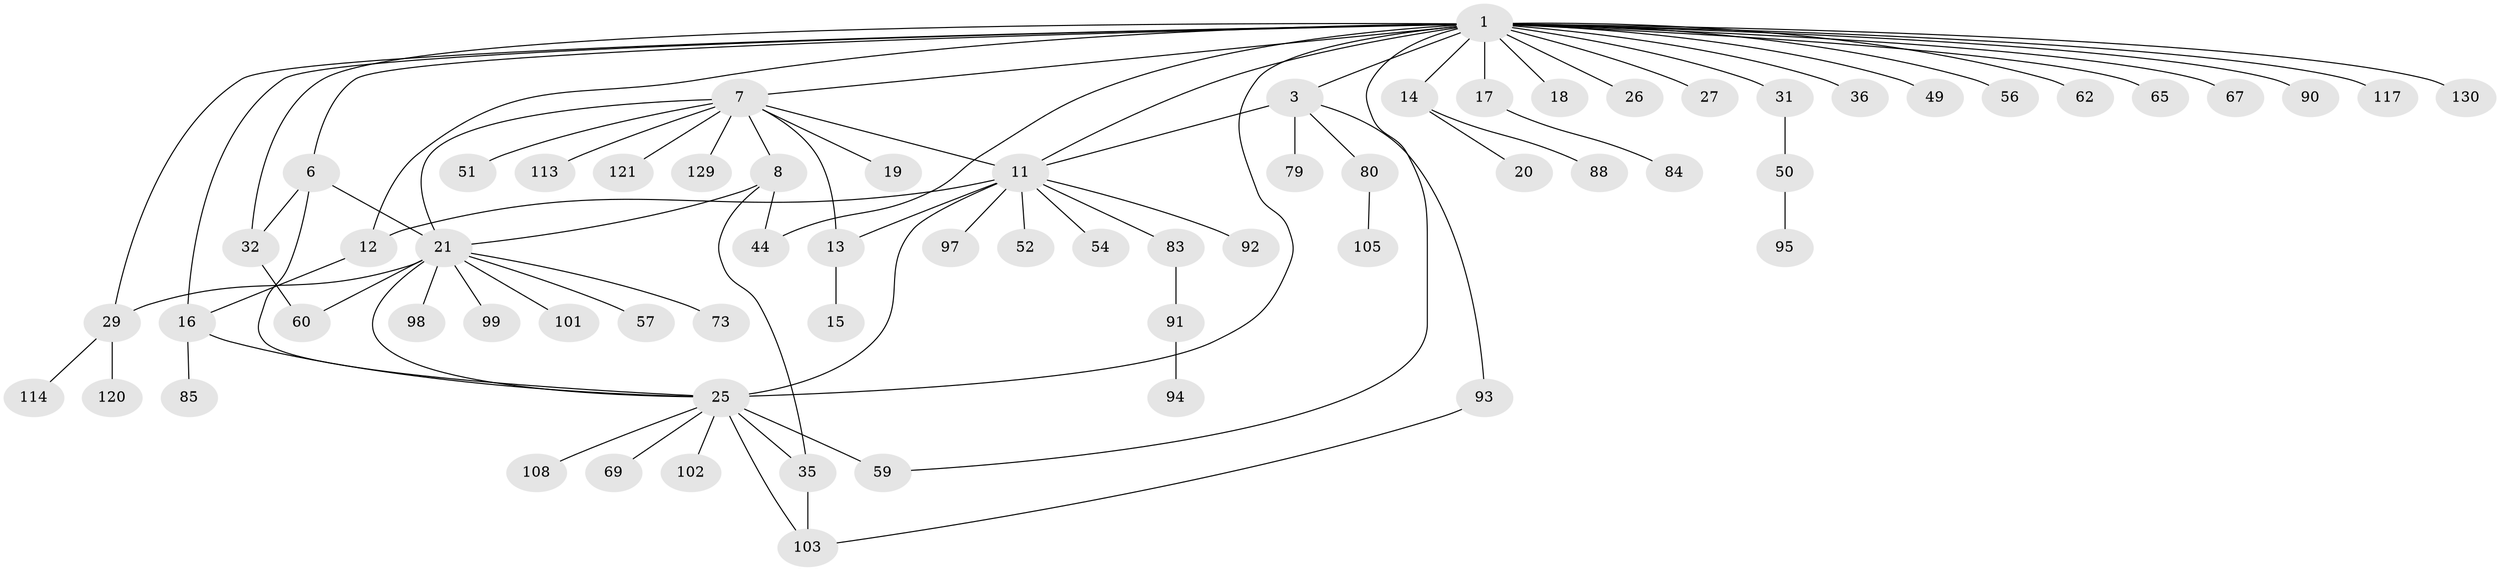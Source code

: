 // original degree distribution, {3: 0.09022556390977443, 25: 0.007518796992481203, 5: 0.03007518796992481, 7: 0.015037593984962405, 1: 0.5939849624060151, 2: 0.16541353383458646, 11: 0.007518796992481203, 6: 0.022556390977443608, 13: 0.007518796992481203, 8: 0.007518796992481203, 4: 0.03759398496240601, 10: 0.007518796992481203, 12: 0.007518796992481203}
// Generated by graph-tools (version 1.1) at 2025/14/03/09/25 04:14:47]
// undirected, 66 vertices, 84 edges
graph export_dot {
graph [start="1"]
  node [color=gray90,style=filled];
  1 [super="+2+9"];
  3;
  6 [super="+42"];
  7 [super="+10"];
  8 [super="+89+77"];
  11 [super="+55+39+43+76+119+22+28"];
  12;
  13 [super="+47+126+116+100+82"];
  14 [super="+38"];
  15;
  16 [super="+41+23"];
  17;
  18;
  19;
  20 [super="+66"];
  21 [super="+24"];
  25 [super="+33+58+109+75+111+34+81"];
  26 [super="+78+96"];
  27;
  29 [super="+30+61"];
  31 [super="+48"];
  32 [super="+45"];
  35 [super="+46+63+112"];
  36;
  44;
  49;
  50 [super="+70"];
  51;
  52;
  54;
  56;
  57;
  59 [super="+71+107"];
  60;
  62;
  65;
  67 [super="+123"];
  69 [super="+128"];
  73;
  79 [super="+115"];
  80;
  83;
  84;
  85;
  88 [super="+106"];
  90;
  91;
  92;
  93;
  94;
  95;
  97;
  98;
  99;
  101;
  102;
  103;
  105;
  108;
  113;
  114;
  117;
  120;
  121;
  129;
  130;
  1 -- 7;
  1 -- 130;
  1 -- 3;
  1 -- 65;
  1 -- 67;
  1 -- 6;
  1 -- 11;
  1 -- 12;
  1 -- 14;
  1 -- 16;
  1 -- 17;
  1 -- 18;
  1 -- 25;
  1 -- 90;
  1 -- 27;
  1 -- 29 [weight=2];
  1 -- 31;
  1 -- 32;
  1 -- 36;
  1 -- 44;
  1 -- 49;
  1 -- 117;
  1 -- 56;
  1 -- 62;
  1 -- 26;
  1 -- 59;
  3 -- 11;
  3 -- 79;
  3 -- 80;
  3 -- 93;
  6 -- 25;
  6 -- 32;
  6 -- 21;
  7 -- 8;
  7 -- 13;
  7 -- 19;
  7 -- 51;
  7 -- 113;
  7 -- 121;
  7 -- 129;
  7 -- 21;
  7 -- 11;
  8 -- 21;
  8 -- 35;
  8 -- 44;
  11 -- 13;
  11 -- 25 [weight=2];
  11 -- 92;
  11 -- 12;
  11 -- 83;
  11 -- 97;
  11 -- 52;
  11 -- 54;
  12 -- 16;
  13 -- 15;
  14 -- 20;
  14 -- 88;
  16 -- 85;
  16 -- 25;
  17 -- 84;
  21 -- 60;
  21 -- 98;
  21 -- 99;
  21 -- 101;
  21 -- 73;
  21 -- 25;
  21 -- 29;
  21 -- 57;
  25 -- 108;
  25 -- 69;
  25 -- 102;
  25 -- 103;
  25 -- 59 [weight=2];
  25 -- 35;
  29 -- 114;
  29 -- 120;
  31 -- 50;
  32 -- 60;
  35 -- 103;
  50 -- 95;
  80 -- 105;
  83 -- 91;
  91 -- 94;
  93 -- 103;
}
